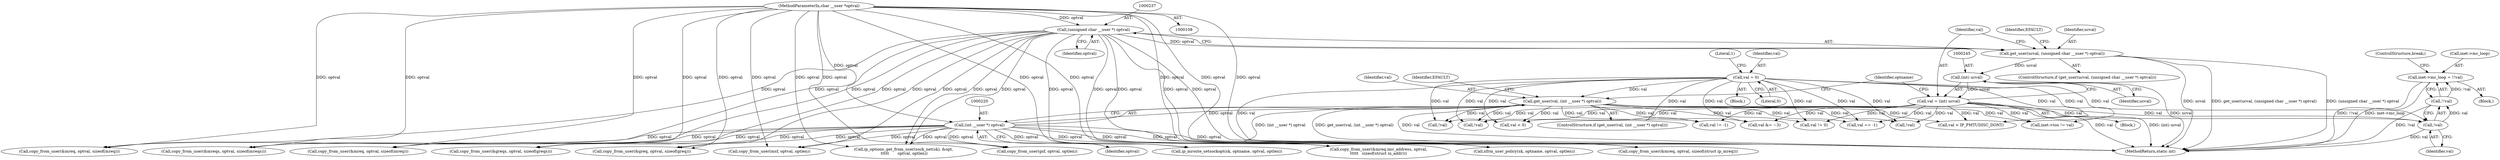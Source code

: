 digraph "0_linux_f6d8bd051c391c1c0458a30b2a7abcd939329259_26@pointer" {
"1000660" [label="(Call,inet->mc_loop = !!val)"];
"1000664" [label="(Call,!!val)"];
"1000665" [label="(Call,!val)"];
"1000217" [label="(Call,get_user(val, (int __user *) optval))"];
"1000121" [label="(Call,val = 0)"];
"1000219" [label="(Call,(int __user *) optval)"];
"1000112" [label="(MethodParameterIn,char __user *optval)"];
"1000242" [label="(Call,val = (int) ucval)"];
"1000244" [label="(Call,(int) ucval)"];
"1000234" [label="(Call,get_user(ucval, (unsigned char __user *) optval))"];
"1000236" [label="(Call,(unsigned char __user *) optval)"];
"1000699" [label="(Call,copy_from_user(&mreq, optval, sizeof(mreq)))"];
"1000607" [label="(Call,!val)"];
"1000241" [label="(Identifier,EFAULT)"];
"1000667" [label="(ControlStructure,break;)"];
"1001011" [label="(Call,copy_from_user(&mreqs, optval, sizeof(mreqs)))"];
"1001703" [label="(Call,val < 0)"];
"1000114" [label="(Block,)"];
"1000865" [label="(Call,copy_from_user(&mreq, optval, sizeof(mreq)))"];
"1001208" [label="(Call,copy_from_user(&greqs, optval, sizeof(greqs)))"];
"1000263" [label="(Block,)"];
"1000661" [label="(Call,inet->mc_loop)"];
"1000665" [label="(Call,!val)"];
"1000221" [label="(Identifier,optval)"];
"1000217" [label="(Call,get_user(val, (int __user *) optval))"];
"1000224" [label="(Identifier,EFAULT)"];
"1000523" [label="(Call,val != -1)"];
"1001131" [label="(Call,copy_from_user(&greq, optval, sizeof(greq)))"];
"1000123" [label="(Literal,0)"];
"1000484" [label="(Call,val &= ~3)"];
"1000219" [label="(Call,(int __user *) optval)"];
"1000216" [label="(ControlStructure,if (get_user(val, (int __user *) optval)))"];
"1001614" [label="(Call,val != 0)"];
"1000243" [label="(Identifier,val)"];
"1000246" [label="(Identifier,ucval)"];
"1000632" [label="(Call,val == -1)"];
"1000944" [label="(Call,copy_from_user(msf, optval, optlen))"];
"1000234" [label="(Call,get_user(ucval, (unsigned char __user *) optval))"];
"1000235" [label="(Identifier,ucval)"];
"1000231" [label="(Block,)"];
"1000112" [label="(MethodParameterIn,char __user *optval)"];
"1000278" [label="(Call,ip_options_get_from_user(sock_net(sk), &opt,\n \t\t\t\t\t       optval, optlen))"];
"1001436" [label="(Call,copy_from_user(gsf, optval, optlen))"];
"1001692" [label="(Call,!val)"];
"1000238" [label="(Identifier,optval)"];
"1000251" [label="(Call,ip_mroute_setsockopt(sk, optname, optval, optlen))"];
"1000244" [label="(Call,(int) ucval)"];
"1000720" [label="(Call,copy_from_user(&mreq.imr_address, optval,\n\t\t\t\t\t   sizeof(struct in_addr)))"];
"1000236" [label="(Call,(unsigned char __user *) optval)"];
"1000588" [label="(Call,val < IP_PMTUDISC_DONT)"];
"1000242" [label="(Call,val = (int) ucval)"];
"1000121" [label="(Call,val = 0)"];
"1000218" [label="(Identifier,val)"];
"1000129" [label="(Literal,1)"];
"1000122" [label="(Identifier,val)"];
"1000249" [label="(Identifier,optname)"];
"1001665" [label="(Call,xfrm_user_policy(sk, optname, optval, optlen))"];
"1000881" [label="(Call,copy_from_user(&mreq, optval, sizeof(struct ip_mreq)))"];
"1000660" [label="(Call,inet->mc_loop = !!val)"];
"1001732" [label="(MethodReturn,static int)"];
"1000666" [label="(Identifier,val)"];
"1000495" [label="(Call,inet->tos != val)"];
"1000233" [label="(ControlStructure,if (get_user(ucval, (unsigned char __user *) optval)))"];
"1001649" [label="(Call,!val)"];
"1000664" [label="(Call,!!val)"];
"1000660" -> "1000263"  [label="AST: "];
"1000660" -> "1000664"  [label="CFG: "];
"1000661" -> "1000660"  [label="AST: "];
"1000664" -> "1000660"  [label="AST: "];
"1000667" -> "1000660"  [label="CFG: "];
"1000660" -> "1001732"  [label="DDG: !!val"];
"1000660" -> "1001732"  [label="DDG: inet->mc_loop"];
"1000664" -> "1000660"  [label="DDG: !val"];
"1000664" -> "1000665"  [label="CFG: "];
"1000665" -> "1000664"  [label="AST: "];
"1000664" -> "1001732"  [label="DDG: !val"];
"1000665" -> "1000664"  [label="DDG: val"];
"1000665" -> "1000666"  [label="CFG: "];
"1000666" -> "1000665"  [label="AST: "];
"1000665" -> "1001732"  [label="DDG: val"];
"1000217" -> "1000665"  [label="DDG: val"];
"1000121" -> "1000665"  [label="DDG: val"];
"1000242" -> "1000665"  [label="DDG: val"];
"1000217" -> "1000216"  [label="AST: "];
"1000217" -> "1000219"  [label="CFG: "];
"1000218" -> "1000217"  [label="AST: "];
"1000219" -> "1000217"  [label="AST: "];
"1000224" -> "1000217"  [label="CFG: "];
"1000249" -> "1000217"  [label="CFG: "];
"1000217" -> "1001732"  [label="DDG: (int __user *) optval"];
"1000217" -> "1001732"  [label="DDG: get_user(val, (int __user *) optval)"];
"1000217" -> "1001732"  [label="DDG: val"];
"1000121" -> "1000217"  [label="DDG: val"];
"1000219" -> "1000217"  [label="DDG: optval"];
"1000217" -> "1000484"  [label="DDG: val"];
"1000217" -> "1000495"  [label="DDG: val"];
"1000217" -> "1000523"  [label="DDG: val"];
"1000217" -> "1000588"  [label="DDG: val"];
"1000217" -> "1000607"  [label="DDG: val"];
"1000217" -> "1000632"  [label="DDG: val"];
"1000217" -> "1001614"  [label="DDG: val"];
"1000217" -> "1001649"  [label="DDG: val"];
"1000217" -> "1001692"  [label="DDG: val"];
"1000217" -> "1001703"  [label="DDG: val"];
"1000121" -> "1000114"  [label="AST: "];
"1000121" -> "1000123"  [label="CFG: "];
"1000122" -> "1000121"  [label="AST: "];
"1000123" -> "1000121"  [label="AST: "];
"1000129" -> "1000121"  [label="CFG: "];
"1000121" -> "1001732"  [label="DDG: val"];
"1000121" -> "1000484"  [label="DDG: val"];
"1000121" -> "1000495"  [label="DDG: val"];
"1000121" -> "1000523"  [label="DDG: val"];
"1000121" -> "1000588"  [label="DDG: val"];
"1000121" -> "1000607"  [label="DDG: val"];
"1000121" -> "1000632"  [label="DDG: val"];
"1000121" -> "1001614"  [label="DDG: val"];
"1000121" -> "1001649"  [label="DDG: val"];
"1000121" -> "1001692"  [label="DDG: val"];
"1000121" -> "1001703"  [label="DDG: val"];
"1000219" -> "1000221"  [label="CFG: "];
"1000220" -> "1000219"  [label="AST: "];
"1000221" -> "1000219"  [label="AST: "];
"1000219" -> "1001732"  [label="DDG: optval"];
"1000112" -> "1000219"  [label="DDG: optval"];
"1000219" -> "1000251"  [label="DDG: optval"];
"1000219" -> "1000278"  [label="DDG: optval"];
"1000219" -> "1000699"  [label="DDG: optval"];
"1000219" -> "1000720"  [label="DDG: optval"];
"1000219" -> "1000865"  [label="DDG: optval"];
"1000219" -> "1000881"  [label="DDG: optval"];
"1000219" -> "1000944"  [label="DDG: optval"];
"1000219" -> "1001011"  [label="DDG: optval"];
"1000219" -> "1001131"  [label="DDG: optval"];
"1000219" -> "1001208"  [label="DDG: optval"];
"1000219" -> "1001436"  [label="DDG: optval"];
"1000219" -> "1001665"  [label="DDG: optval"];
"1000112" -> "1000108"  [label="AST: "];
"1000112" -> "1001732"  [label="DDG: optval"];
"1000112" -> "1000236"  [label="DDG: optval"];
"1000112" -> "1000251"  [label="DDG: optval"];
"1000112" -> "1000278"  [label="DDG: optval"];
"1000112" -> "1000699"  [label="DDG: optval"];
"1000112" -> "1000720"  [label="DDG: optval"];
"1000112" -> "1000865"  [label="DDG: optval"];
"1000112" -> "1000881"  [label="DDG: optval"];
"1000112" -> "1000944"  [label="DDG: optval"];
"1000112" -> "1001011"  [label="DDG: optval"];
"1000112" -> "1001131"  [label="DDG: optval"];
"1000112" -> "1001208"  [label="DDG: optval"];
"1000112" -> "1001436"  [label="DDG: optval"];
"1000112" -> "1001665"  [label="DDG: optval"];
"1000242" -> "1000231"  [label="AST: "];
"1000242" -> "1000244"  [label="CFG: "];
"1000243" -> "1000242"  [label="AST: "];
"1000244" -> "1000242"  [label="AST: "];
"1000249" -> "1000242"  [label="CFG: "];
"1000242" -> "1001732"  [label="DDG: (int) ucval"];
"1000242" -> "1001732"  [label="DDG: val"];
"1000244" -> "1000242"  [label="DDG: ucval"];
"1000242" -> "1000484"  [label="DDG: val"];
"1000242" -> "1000495"  [label="DDG: val"];
"1000242" -> "1000523"  [label="DDG: val"];
"1000242" -> "1000588"  [label="DDG: val"];
"1000242" -> "1000607"  [label="DDG: val"];
"1000242" -> "1000632"  [label="DDG: val"];
"1000242" -> "1001614"  [label="DDG: val"];
"1000242" -> "1001649"  [label="DDG: val"];
"1000242" -> "1001692"  [label="DDG: val"];
"1000242" -> "1001703"  [label="DDG: val"];
"1000244" -> "1000246"  [label="CFG: "];
"1000245" -> "1000244"  [label="AST: "];
"1000246" -> "1000244"  [label="AST: "];
"1000244" -> "1001732"  [label="DDG: ucval"];
"1000234" -> "1000244"  [label="DDG: ucval"];
"1000234" -> "1000233"  [label="AST: "];
"1000234" -> "1000236"  [label="CFG: "];
"1000235" -> "1000234"  [label="AST: "];
"1000236" -> "1000234"  [label="AST: "];
"1000241" -> "1000234"  [label="CFG: "];
"1000243" -> "1000234"  [label="CFG: "];
"1000234" -> "1001732"  [label="DDG: (unsigned char __user *) optval"];
"1000234" -> "1001732"  [label="DDG: ucval"];
"1000234" -> "1001732"  [label="DDG: get_user(ucval, (unsigned char __user *) optval)"];
"1000236" -> "1000234"  [label="DDG: optval"];
"1000236" -> "1000238"  [label="CFG: "];
"1000237" -> "1000236"  [label="AST: "];
"1000238" -> "1000236"  [label="AST: "];
"1000236" -> "1001732"  [label="DDG: optval"];
"1000236" -> "1000251"  [label="DDG: optval"];
"1000236" -> "1000278"  [label="DDG: optval"];
"1000236" -> "1000699"  [label="DDG: optval"];
"1000236" -> "1000720"  [label="DDG: optval"];
"1000236" -> "1000865"  [label="DDG: optval"];
"1000236" -> "1000881"  [label="DDG: optval"];
"1000236" -> "1000944"  [label="DDG: optval"];
"1000236" -> "1001011"  [label="DDG: optval"];
"1000236" -> "1001131"  [label="DDG: optval"];
"1000236" -> "1001208"  [label="DDG: optval"];
"1000236" -> "1001436"  [label="DDG: optval"];
"1000236" -> "1001665"  [label="DDG: optval"];
}
